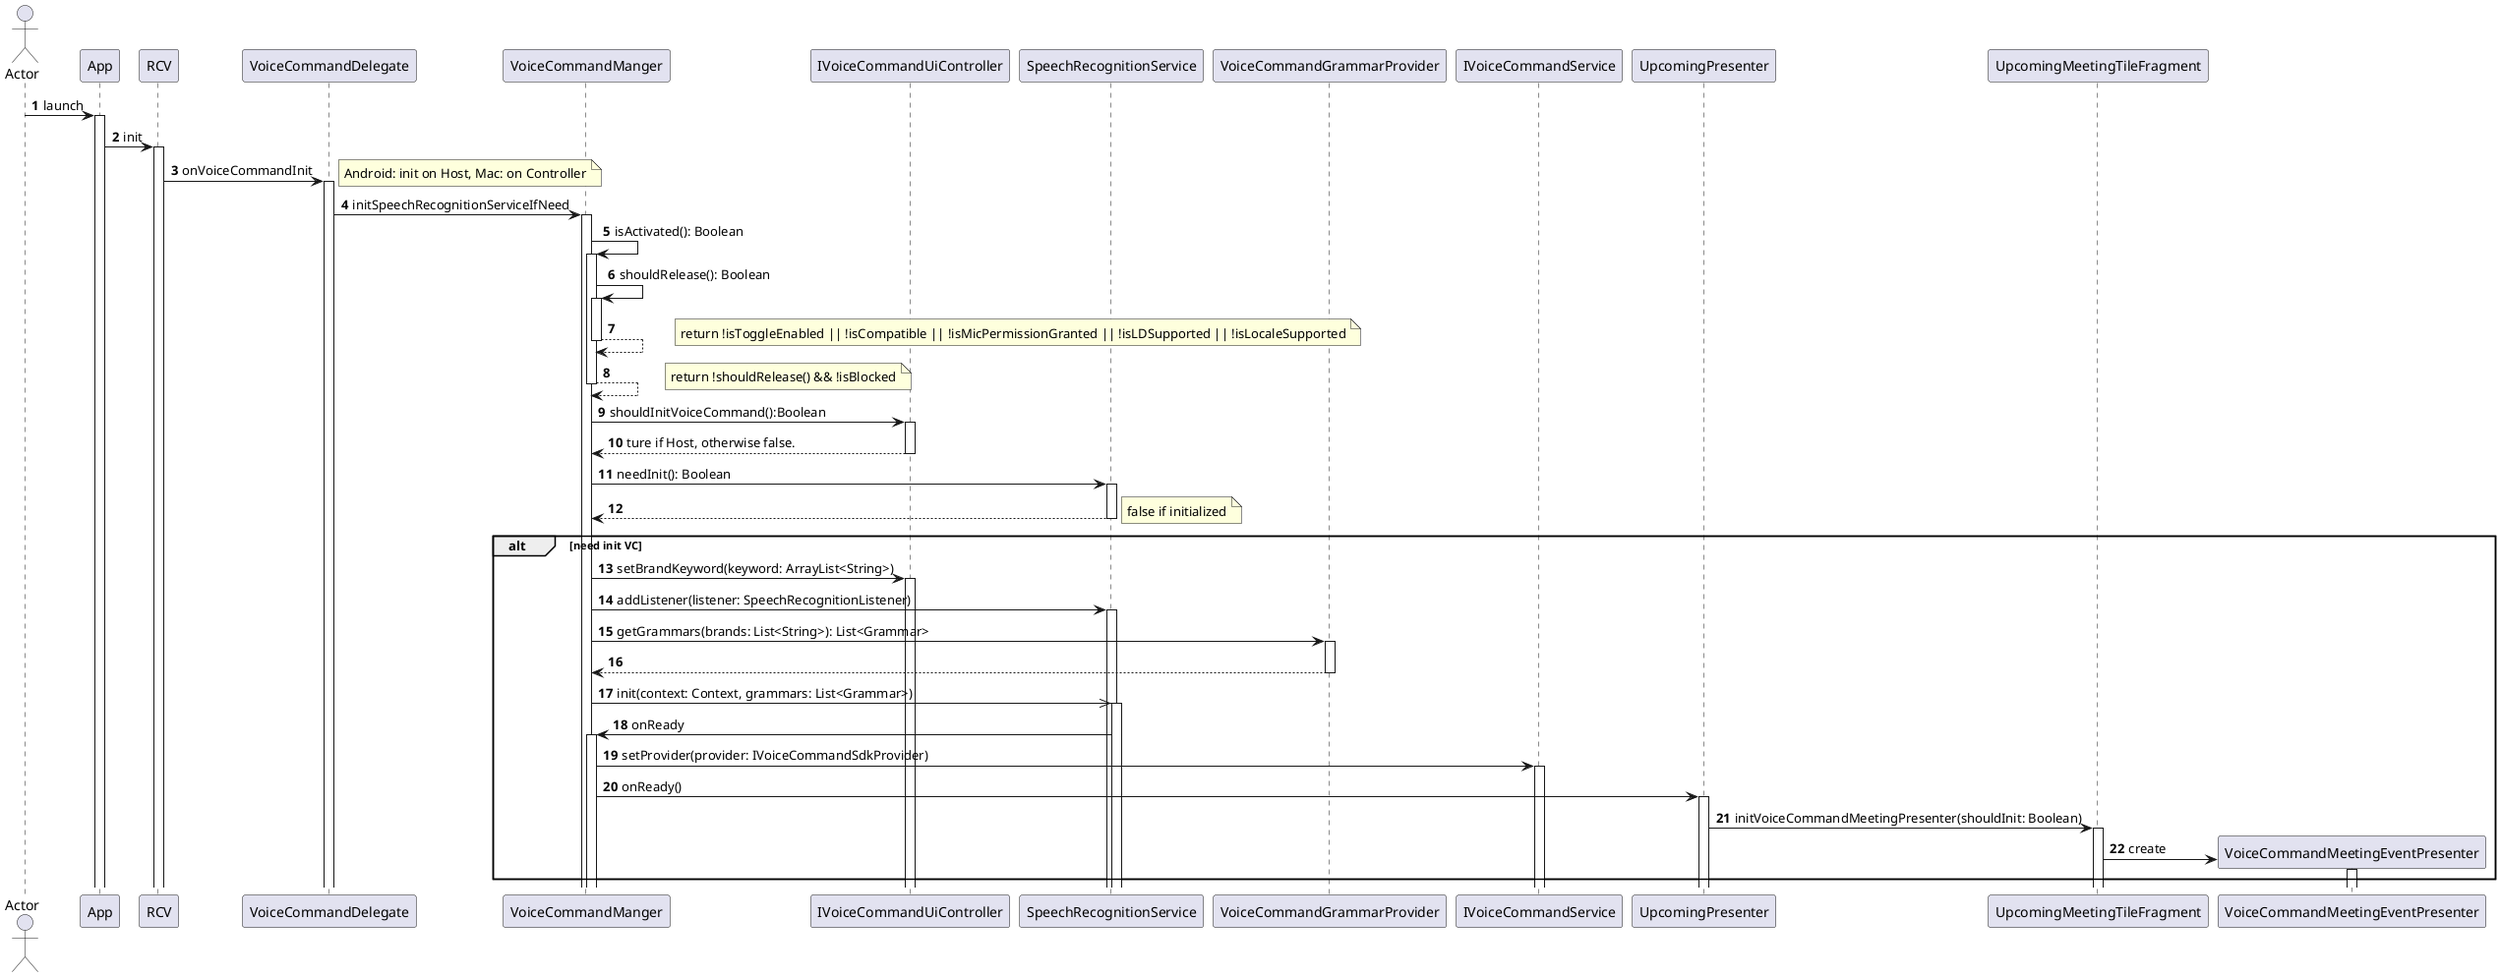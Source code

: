 @startuml
'https://plantuml.com/sequence-diagram

autonumber

actor Actor
participant App
participant RCV
autoactivate on

Actor -> App: launch
App -> RCV: init
RCV -> VoiceCommandDelegate: onVoiceCommandInit
note right: Android: init on Host, Mac: on Controller
VoiceCommandDelegate -> VoiceCommandManger: initSpeechRecognitionServiceIfNeed
VoiceCommandManger -> VoiceCommandManger: isActivated(): Boolean
VoiceCommandManger -> VoiceCommandManger: shouldRelease(): Boolean
return
note right: return !isToggleEnabled || !isCompatible || !isMicPermissionGranted || !isLDSupported || !isLocaleSupported
return
note right: return !shouldRelease() && !isBlocked

VoiceCommandManger -> IVoiceCommandUiController: shouldInitVoiceCommand():Boolean
return ture if Host, otherwise false.

VoiceCommandManger -> SpeechRecognitionService: needInit(): Boolean
return
note right: false if initialized

alt need init VC
    VoiceCommandManger -> IVoiceCommandUiController: setBrandKeyword(keyword: ArrayList<String>)
    VoiceCommandManger -> SpeechRecognitionService: addListener(listener: SpeechRecognitionListener)
    VoiceCommandManger -> VoiceCommandGrammarProvider: getGrammars(brands: List<String>): List<Grammar>
    return
    VoiceCommandManger ->> SpeechRecognitionService: init(context: Context, grammars: List<Grammar>)
    SpeechRecognitionService -> VoiceCommandManger: onReady
    VoiceCommandManger -> IVoiceCommandService: setProvider(provider: IVoiceCommandSdkProvider)
    VoiceCommandManger -> UpcomingPresenter: onReady()
    UpcomingPresenter -> UpcomingMeetingTileFragment: initVoiceCommandMeetingPresenter(shouldInit: Boolean)
    create VoiceCommandMeetingEventPresenter
    UpcomingMeetingTileFragment -> VoiceCommandMeetingEventPresenter: create
end
@enduml